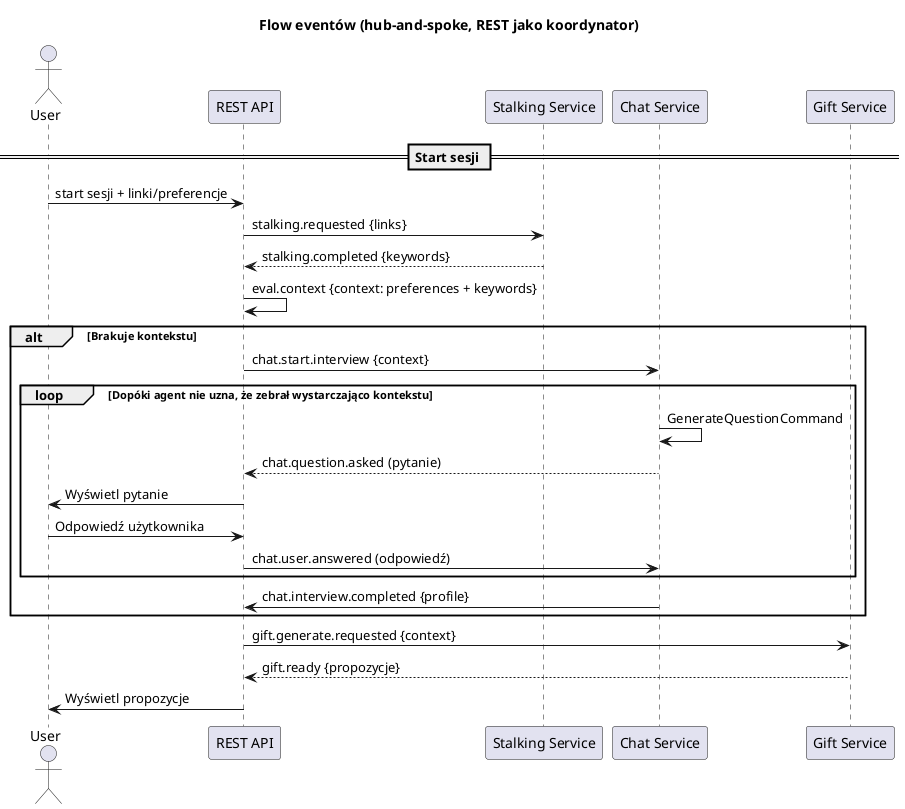 @startuml sequence_diagram
title Flow eventów (hub-and-spoke, REST jako koordynator)

actor User as U
participant "REST API" as REST
participant "Stalking Service" as STALK
participant "Chat Service" as CHAT
participant "Gift Service" as GIFT

== Start sesji ==
U -> REST: start sesji + linki/preferencje
REST -> STALK: stalking.requested {links}

STALK --> REST: stalking.completed {keywords}

REST -> REST: eval.context {context: preferences + keywords}

alt Brakuje kontekstu
  REST -> CHAT: chat.start.interview {context}
  loop Dopóki agent nie uzna, że zebrał wystarczająco kontekstu
    CHAT -> CHAT: GenerateQuestionCommand
    CHAT --> REST: chat.question.asked (pytanie)
    REST -> U: Wyświetl pytanie
    U -> REST: Odpowiedź użytkownika
    REST -> CHAT: chat.user.answered (odpowiedź)
  end
  CHAT -> REST: chat.interview.completed {profile}
end

REST -> GIFT: gift.generate.requested {context}
GIFT --> REST: gift.ready {propozycje}
REST -> U: Wyświetl propozycje

@enduml
